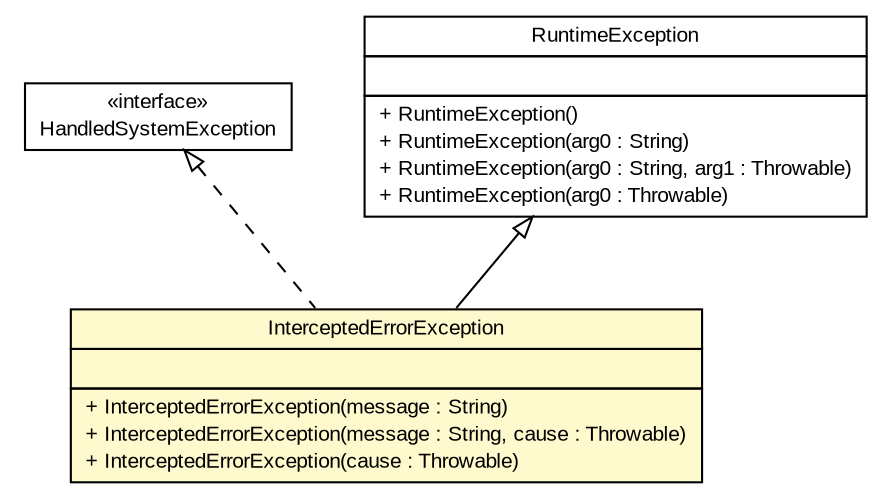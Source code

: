 #!/usr/local/bin/dot
#
# Class diagram 
# Generated by UMLGraph version R5_6 (http://www.umlgraph.org/)
#

digraph G {
	edge [fontname="arial",fontsize=10,labelfontname="arial",labelfontsize=10];
	node [fontname="arial",fontsize=10,shape=plaintext];
	nodesep=0.25;
	ranksep=0.5;
	// br.gov.to.sefaz.exception.InterceptedErrorException
	c29 [label=<<table title="br.gov.to.sefaz.exception.InterceptedErrorException" border="0" cellborder="1" cellspacing="0" cellpadding="2" port="p" bgcolor="lemonChiffon" href="./InterceptedErrorException.html">
		<tr><td><table border="0" cellspacing="0" cellpadding="1">
<tr><td align="center" balign="center"> InterceptedErrorException </td></tr>
		</table></td></tr>
		<tr><td><table border="0" cellspacing="0" cellpadding="1">
<tr><td align="left" balign="left">  </td></tr>
		</table></td></tr>
		<tr><td><table border="0" cellspacing="0" cellpadding="1">
<tr><td align="left" balign="left"> + InterceptedErrorException(message : String) </td></tr>
<tr><td align="left" balign="left"> + InterceptedErrorException(message : String, cause : Throwable) </td></tr>
<tr><td align="left" balign="left"> + InterceptedErrorException(cause : Throwable) </td></tr>
		</table></td></tr>
		</table>>, URL="./InterceptedErrorException.html", fontname="arial", fontcolor="black", fontsize=10.0];
	// br.gov.to.sefaz.exception.HandledSystemException
	c30 [label=<<table title="br.gov.to.sefaz.exception.HandledSystemException" border="0" cellborder="1" cellspacing="0" cellpadding="2" port="p" href="./HandledSystemException.html">
		<tr><td><table border="0" cellspacing="0" cellpadding="1">
<tr><td align="center" balign="center"> &#171;interface&#187; </td></tr>
<tr><td align="center" balign="center"> HandledSystemException </td></tr>
		</table></td></tr>
		</table>>, URL="./HandledSystemException.html", fontname="arial", fontcolor="black", fontsize=10.0];
	//br.gov.to.sefaz.exception.InterceptedErrorException extends java.lang.RuntimeException
	c33:p -> c29:p [dir=back,arrowtail=empty];
	//br.gov.to.sefaz.exception.InterceptedErrorException implements br.gov.to.sefaz.exception.HandledSystemException
	c30:p -> c29:p [dir=back,arrowtail=empty,style=dashed];
	// java.lang.RuntimeException
	c33 [label=<<table title="java.lang.RuntimeException" border="0" cellborder="1" cellspacing="0" cellpadding="2" port="p" href="http://java.sun.com/j2se/1.4.2/docs/api/java/lang/RuntimeException.html">
		<tr><td><table border="0" cellspacing="0" cellpadding="1">
<tr><td align="center" balign="center"> RuntimeException </td></tr>
		</table></td></tr>
		<tr><td><table border="0" cellspacing="0" cellpadding="1">
<tr><td align="left" balign="left">  </td></tr>
		</table></td></tr>
		<tr><td><table border="0" cellspacing="0" cellpadding="1">
<tr><td align="left" balign="left"> + RuntimeException() </td></tr>
<tr><td align="left" balign="left"> + RuntimeException(arg0 : String) </td></tr>
<tr><td align="left" balign="left"> + RuntimeException(arg0 : String, arg1 : Throwable) </td></tr>
<tr><td align="left" balign="left"> + RuntimeException(arg0 : Throwable) </td></tr>
		</table></td></tr>
		</table>>, URL="http://java.sun.com/j2se/1.4.2/docs/api/java/lang/RuntimeException.html", fontname="arial", fontcolor="black", fontsize=10.0];
}

